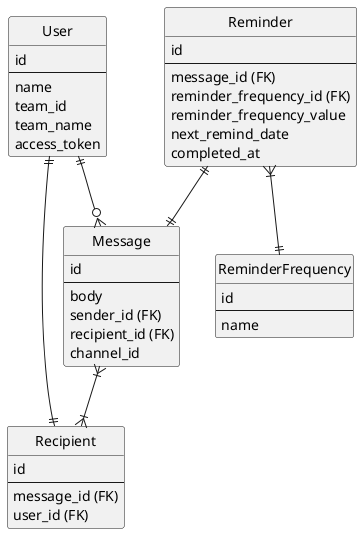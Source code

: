 @@@startuml

hide Circle

entity User {
    id
    --
    name
    team_id
    team_name
    access_token
}

entity Message {
    id
    --
    body
    sender_id (FK)
    recipient_id (FK)
    channel_id
}

entity Recipient {
    id
    --
    message_id (FK)
    user_id (FK)
}

entity Reminder {
    id
    --
    message_id (FK)
    reminder_frequency_id (FK)
    reminder_frequency_value
    next_remind_date
    completed_at
}

entity ReminderFrequency {
    id
    --
    name
}

User ||--o{ Message
Message }|--|{ Recipient
User ||--|| Recipient
Reminder ||--|| Message
Reminder }|--|| ReminderFrequency

@@@enduml
